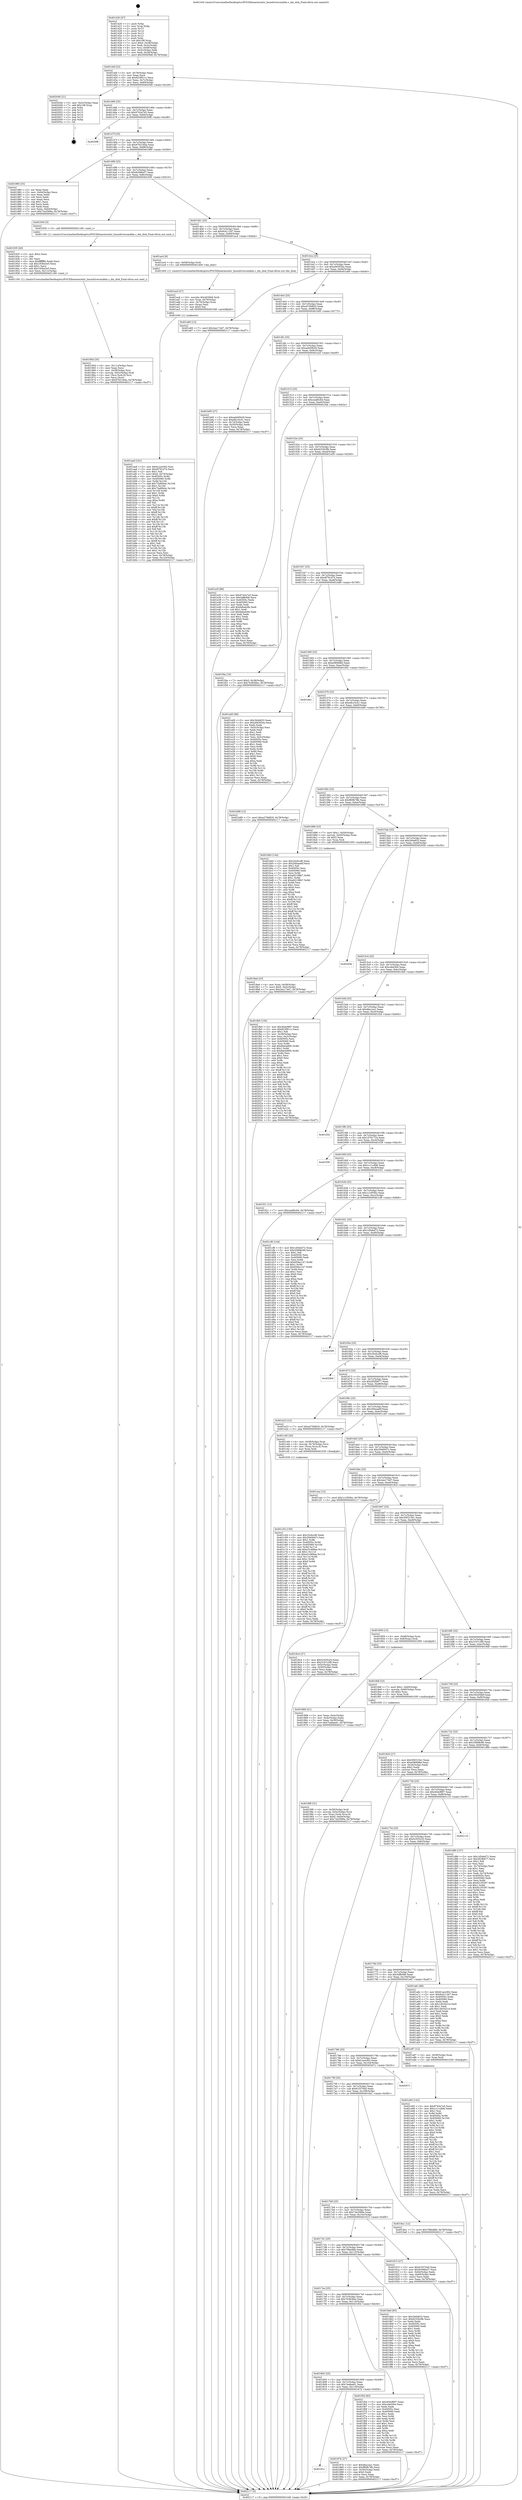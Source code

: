 digraph "0x401420" {
  label = "0x401420 (/mnt/c/Users/mathe/Desktop/tcc/POCII/binaries/extr_linuxdriversmddm.c_dm_disk_Final-ollvm.out::main(0))"
  labelloc = "t"
  node[shape=record]

  Entry [label="",width=0.3,height=0.3,shape=circle,fillcolor=black,style=filled]
  "0x40144f" [label="{
     0x40144f [23]\l
     | [instrs]\l
     &nbsp;&nbsp;0x40144f \<+3\>: mov -0x78(%rbp),%eax\l
     &nbsp;&nbsp;0x401452 \<+2\>: mov %eax,%ecx\l
     &nbsp;&nbsp;0x401454 \<+6\>: sub $0x823f911c,%ecx\l
     &nbsp;&nbsp;0x40145a \<+3\>: mov %eax,-0x7c(%rbp)\l
     &nbsp;&nbsp;0x40145d \<+3\>: mov %ecx,-0x80(%rbp)\l
     &nbsp;&nbsp;0x401460 \<+6\>: je 0000000000402046 \<main+0xc26\>\l
  }"]
  "0x402046" [label="{
     0x402046 [21]\l
     | [instrs]\l
     &nbsp;&nbsp;0x402046 \<+3\>: mov -0x2c(%rbp),%eax\l
     &nbsp;&nbsp;0x402049 \<+7\>: add $0x108,%rsp\l
     &nbsp;&nbsp;0x402050 \<+1\>: pop %rbx\l
     &nbsp;&nbsp;0x402051 \<+2\>: pop %r12\l
     &nbsp;&nbsp;0x402053 \<+2\>: pop %r13\l
     &nbsp;&nbsp;0x402055 \<+2\>: pop %r14\l
     &nbsp;&nbsp;0x402057 \<+2\>: pop %r15\l
     &nbsp;&nbsp;0x402059 \<+1\>: pop %rbp\l
     &nbsp;&nbsp;0x40205a \<+1\>: ret\l
  }"]
  "0x401466" [label="{
     0x401466 [25]\l
     | [instrs]\l
     &nbsp;&nbsp;0x401466 \<+5\>: jmp 000000000040146b \<main+0x4b\>\l
     &nbsp;&nbsp;0x40146b \<+3\>: mov -0x7c(%rbp),%eax\l
     &nbsp;&nbsp;0x40146e \<+5\>: sub $0x9743a7e5,%eax\l
     &nbsp;&nbsp;0x401473 \<+6\>: mov %eax,-0x84(%rbp)\l
     &nbsp;&nbsp;0x401479 \<+6\>: je 00000000004020f8 \<main+0xcd8\>\l
  }"]
  Exit [label="",width=0.3,height=0.3,shape=circle,fillcolor=black,style=filled,peripheries=2]
  "0x4020f8" [label="{
     0x4020f8\l
  }", style=dashed]
  "0x40147f" [label="{
     0x40147f [25]\l
     | [instrs]\l
     &nbsp;&nbsp;0x40147f \<+5\>: jmp 0000000000401484 \<main+0x64\>\l
     &nbsp;&nbsp;0x401484 \<+3\>: mov -0x7c(%rbp),%eax\l
     &nbsp;&nbsp;0x401487 \<+5\>: sub $0x976216da,%eax\l
     &nbsp;&nbsp;0x40148c \<+6\>: mov %eax,-0x88(%rbp)\l
     &nbsp;&nbsp;0x401492 \<+6\>: je 0000000000401980 \<main+0x560\>\l
  }"]
  "0x401e93" [label="{
     0x401e93 [142]\l
     | [instrs]\l
     &nbsp;&nbsp;0x401e93 \<+5\>: mov $0x9743a7e5,%ecx\l
     &nbsp;&nbsp;0x401e98 \<+5\>: mov $0x1c11c8d6,%edx\l
     &nbsp;&nbsp;0x401e9d \<+3\>: mov $0x1,%sil\l
     &nbsp;&nbsp;0x401ea0 \<+3\>: xor %r8d,%r8d\l
     &nbsp;&nbsp;0x401ea3 \<+8\>: mov 0x40505c,%r9d\l
     &nbsp;&nbsp;0x401eab \<+8\>: mov 0x405060,%r10d\l
     &nbsp;&nbsp;0x401eb3 \<+4\>: sub $0x1,%r8d\l
     &nbsp;&nbsp;0x401eb7 \<+3\>: mov %r9d,%r11d\l
     &nbsp;&nbsp;0x401eba \<+3\>: add %r8d,%r11d\l
     &nbsp;&nbsp;0x401ebd \<+4\>: imul %r11d,%r9d\l
     &nbsp;&nbsp;0x401ec1 \<+4\>: and $0x1,%r9d\l
     &nbsp;&nbsp;0x401ec5 \<+4\>: cmp $0x0,%r9d\l
     &nbsp;&nbsp;0x401ec9 \<+3\>: sete %bl\l
     &nbsp;&nbsp;0x401ecc \<+4\>: cmp $0xa,%r10d\l
     &nbsp;&nbsp;0x401ed0 \<+4\>: setl %r14b\l
     &nbsp;&nbsp;0x401ed4 \<+3\>: mov %bl,%r15b\l
     &nbsp;&nbsp;0x401ed7 \<+4\>: xor $0xff,%r15b\l
     &nbsp;&nbsp;0x401edb \<+3\>: mov %r14b,%r12b\l
     &nbsp;&nbsp;0x401ede \<+4\>: xor $0xff,%r12b\l
     &nbsp;&nbsp;0x401ee2 \<+4\>: xor $0x1,%sil\l
     &nbsp;&nbsp;0x401ee6 \<+3\>: mov %r15b,%r13b\l
     &nbsp;&nbsp;0x401ee9 \<+4\>: and $0xff,%r13b\l
     &nbsp;&nbsp;0x401eed \<+3\>: and %sil,%bl\l
     &nbsp;&nbsp;0x401ef0 \<+3\>: mov %r12b,%al\l
     &nbsp;&nbsp;0x401ef3 \<+2\>: and $0xff,%al\l
     &nbsp;&nbsp;0x401ef5 \<+3\>: and %sil,%r14b\l
     &nbsp;&nbsp;0x401ef8 \<+3\>: or %bl,%r13b\l
     &nbsp;&nbsp;0x401efb \<+3\>: or %r14b,%al\l
     &nbsp;&nbsp;0x401efe \<+3\>: xor %al,%r13b\l
     &nbsp;&nbsp;0x401f01 \<+3\>: or %r12b,%r15b\l
     &nbsp;&nbsp;0x401f04 \<+4\>: xor $0xff,%r15b\l
     &nbsp;&nbsp;0x401f08 \<+4\>: or $0x1,%sil\l
     &nbsp;&nbsp;0x401f0c \<+3\>: and %sil,%r15b\l
     &nbsp;&nbsp;0x401f0f \<+3\>: or %r15b,%r13b\l
     &nbsp;&nbsp;0x401f12 \<+4\>: test $0x1,%r13b\l
     &nbsp;&nbsp;0x401f16 \<+3\>: cmovne %edx,%ecx\l
     &nbsp;&nbsp;0x401f19 \<+3\>: mov %ecx,-0x78(%rbp)\l
     &nbsp;&nbsp;0x401f1c \<+5\>: jmp 0000000000402117 \<main+0xcf7\>\l
  }"]
  "0x401980" [label="{
     0x401980 [33]\l
     | [instrs]\l
     &nbsp;&nbsp;0x401980 \<+2\>: xor %eax,%eax\l
     &nbsp;&nbsp;0x401982 \<+3\>: mov -0x64(%rbp),%ecx\l
     &nbsp;&nbsp;0x401985 \<+2\>: mov %eax,%edx\l
     &nbsp;&nbsp;0x401987 \<+2\>: sub %ecx,%edx\l
     &nbsp;&nbsp;0x401989 \<+2\>: mov %eax,%ecx\l
     &nbsp;&nbsp;0x40198b \<+3\>: sub $0x1,%ecx\l
     &nbsp;&nbsp;0x40198e \<+2\>: add %ecx,%edx\l
     &nbsp;&nbsp;0x401990 \<+2\>: sub %edx,%eax\l
     &nbsp;&nbsp;0x401992 \<+3\>: mov %eax,-0x64(%rbp)\l
     &nbsp;&nbsp;0x401995 \<+7\>: movl $0x73a3589a,-0x78(%rbp)\l
     &nbsp;&nbsp;0x40199c \<+5\>: jmp 0000000000402117 \<main+0xcf7\>\l
  }"]
  "0x401498" [label="{
     0x401498 [25]\l
     | [instrs]\l
     &nbsp;&nbsp;0x401498 \<+5\>: jmp 000000000040149d \<main+0x7d\>\l
     &nbsp;&nbsp;0x40149d \<+3\>: mov -0x7c(%rbp),%eax\l
     &nbsp;&nbsp;0x4014a0 \<+5\>: sub $0x9c098a37,%eax\l
     &nbsp;&nbsp;0x4014a5 \<+6\>: mov %eax,-0x8c(%rbp)\l
     &nbsp;&nbsp;0x4014ab \<+6\>: je 0000000000401930 \<main+0x510\>\l
  }"]
  "0x401c54" [label="{
     0x401c54 [150]\l
     | [instrs]\l
     &nbsp;&nbsp;0x401c54 \<+5\>: mov $0x25c6ccf6,%edx\l
     &nbsp;&nbsp;0x401c59 \<+5\>: mov $0x2940647c,%esi\l
     &nbsp;&nbsp;0x401c5e \<+3\>: mov $0x1,%r8b\l
     &nbsp;&nbsp;0x401c61 \<+8\>: mov 0x40505c,%r9d\l
     &nbsp;&nbsp;0x401c69 \<+8\>: mov 0x405060,%r10d\l
     &nbsp;&nbsp;0x401c71 \<+3\>: mov %r9d,%r11d\l
     &nbsp;&nbsp;0x401c74 \<+7\>: add $0xe31d68ae,%r11d\l
     &nbsp;&nbsp;0x401c7b \<+4\>: sub $0x1,%r11d\l
     &nbsp;&nbsp;0x401c7f \<+7\>: sub $0xe31d68ae,%r11d\l
     &nbsp;&nbsp;0x401c86 \<+4\>: imul %r11d,%r9d\l
     &nbsp;&nbsp;0x401c8a \<+4\>: and $0x1,%r9d\l
     &nbsp;&nbsp;0x401c8e \<+4\>: cmp $0x0,%r9d\l
     &nbsp;&nbsp;0x401c92 \<+3\>: sete %bl\l
     &nbsp;&nbsp;0x401c95 \<+4\>: cmp $0xa,%r10d\l
     &nbsp;&nbsp;0x401c99 \<+4\>: setl %r14b\l
     &nbsp;&nbsp;0x401c9d \<+3\>: mov %bl,%r15b\l
     &nbsp;&nbsp;0x401ca0 \<+4\>: xor $0xff,%r15b\l
     &nbsp;&nbsp;0x401ca4 \<+3\>: mov %r14b,%r12b\l
     &nbsp;&nbsp;0x401ca7 \<+4\>: xor $0xff,%r12b\l
     &nbsp;&nbsp;0x401cab \<+4\>: xor $0x0,%r8b\l
     &nbsp;&nbsp;0x401caf \<+3\>: mov %r15b,%r13b\l
     &nbsp;&nbsp;0x401cb2 \<+4\>: and $0x0,%r13b\l
     &nbsp;&nbsp;0x401cb6 \<+3\>: and %r8b,%bl\l
     &nbsp;&nbsp;0x401cb9 \<+3\>: mov %r12b,%al\l
     &nbsp;&nbsp;0x401cbc \<+2\>: and $0x0,%al\l
     &nbsp;&nbsp;0x401cbe \<+3\>: and %r8b,%r14b\l
     &nbsp;&nbsp;0x401cc1 \<+3\>: or %bl,%r13b\l
     &nbsp;&nbsp;0x401cc4 \<+3\>: or %r14b,%al\l
     &nbsp;&nbsp;0x401cc7 \<+3\>: xor %al,%r13b\l
     &nbsp;&nbsp;0x401cca \<+3\>: or %r12b,%r15b\l
     &nbsp;&nbsp;0x401ccd \<+4\>: xor $0xff,%r15b\l
     &nbsp;&nbsp;0x401cd1 \<+4\>: or $0x0,%r8b\l
     &nbsp;&nbsp;0x401cd5 \<+3\>: and %r8b,%r15b\l
     &nbsp;&nbsp;0x401cd8 \<+3\>: or %r15b,%r13b\l
     &nbsp;&nbsp;0x401cdb \<+4\>: test $0x1,%r13b\l
     &nbsp;&nbsp;0x401cdf \<+3\>: cmovne %esi,%edx\l
     &nbsp;&nbsp;0x401ce2 \<+3\>: mov %edx,-0x78(%rbp)\l
     &nbsp;&nbsp;0x401ce5 \<+5\>: jmp 0000000000402117 \<main+0xcf7\>\l
  }"]
  "0x401930" [label="{
     0x401930 [5]\l
     | [instrs]\l
     &nbsp;&nbsp;0x401930 \<+5\>: call 0000000000401160 \<next_i\>\l
     | [calls]\l
     &nbsp;&nbsp;0x401160 \{1\} (/mnt/c/Users/mathe/Desktop/tcc/POCII/binaries/extr_linuxdriversmddm.c_dm_disk_Final-ollvm.out::next_i)\l
  }"]
  "0x4014b1" [label="{
     0x4014b1 [25]\l
     | [instrs]\l
     &nbsp;&nbsp;0x4014b1 \<+5\>: jmp 00000000004014b6 \<main+0x96\>\l
     &nbsp;&nbsp;0x4014b6 \<+3\>: mov -0x7c(%rbp),%eax\l
     &nbsp;&nbsp;0x4014b9 \<+5\>: sub $0x9cd11347,%eax\l
     &nbsp;&nbsp;0x4014be \<+6\>: mov %eax,-0x90(%rbp)\l
     &nbsp;&nbsp;0x4014c4 \<+6\>: je 0000000000401ac4 \<main+0x6a4\>\l
  }"]
  "0x401ae8" [label="{
     0x401ae8 [161]\l
     | [instrs]\l
     &nbsp;&nbsp;0x401ae8 \<+5\>: mov $0x61ace362,%esi\l
     &nbsp;&nbsp;0x401aed \<+5\>: mov $0xdf791d74,%ecx\l
     &nbsp;&nbsp;0x401af2 \<+2\>: mov $0x1,%dl\l
     &nbsp;&nbsp;0x401af4 \<+7\>: movl $0x0,-0x74(%rbp)\l
     &nbsp;&nbsp;0x401afb \<+8\>: mov 0x40505c,%r8d\l
     &nbsp;&nbsp;0x401b03 \<+8\>: mov 0x405060,%r9d\l
     &nbsp;&nbsp;0x401b0b \<+3\>: mov %r8d,%r10d\l
     &nbsp;&nbsp;0x401b0e \<+7\>: add $0x73a80b4c,%r10d\l
     &nbsp;&nbsp;0x401b15 \<+4\>: sub $0x1,%r10d\l
     &nbsp;&nbsp;0x401b19 \<+7\>: sub $0x73a80b4c,%r10d\l
     &nbsp;&nbsp;0x401b20 \<+4\>: imul %r10d,%r8d\l
     &nbsp;&nbsp;0x401b24 \<+4\>: and $0x1,%r8d\l
     &nbsp;&nbsp;0x401b28 \<+4\>: cmp $0x0,%r8d\l
     &nbsp;&nbsp;0x401b2c \<+4\>: sete %r11b\l
     &nbsp;&nbsp;0x401b30 \<+4\>: cmp $0xa,%r9d\l
     &nbsp;&nbsp;0x401b34 \<+3\>: setl %bl\l
     &nbsp;&nbsp;0x401b37 \<+3\>: mov %r11b,%r14b\l
     &nbsp;&nbsp;0x401b3a \<+4\>: xor $0xff,%r14b\l
     &nbsp;&nbsp;0x401b3e \<+3\>: mov %bl,%r15b\l
     &nbsp;&nbsp;0x401b41 \<+4\>: xor $0xff,%r15b\l
     &nbsp;&nbsp;0x401b45 \<+3\>: xor $0x1,%dl\l
     &nbsp;&nbsp;0x401b48 \<+3\>: mov %r14b,%r12b\l
     &nbsp;&nbsp;0x401b4b \<+4\>: and $0xff,%r12b\l
     &nbsp;&nbsp;0x401b4f \<+3\>: and %dl,%r11b\l
     &nbsp;&nbsp;0x401b52 \<+3\>: mov %r15b,%r13b\l
     &nbsp;&nbsp;0x401b55 \<+4\>: and $0xff,%r13b\l
     &nbsp;&nbsp;0x401b59 \<+2\>: and %dl,%bl\l
     &nbsp;&nbsp;0x401b5b \<+3\>: or %r11b,%r12b\l
     &nbsp;&nbsp;0x401b5e \<+3\>: or %bl,%r13b\l
     &nbsp;&nbsp;0x401b61 \<+3\>: xor %r13b,%r12b\l
     &nbsp;&nbsp;0x401b64 \<+3\>: or %r15b,%r14b\l
     &nbsp;&nbsp;0x401b67 \<+4\>: xor $0xff,%r14b\l
     &nbsp;&nbsp;0x401b6b \<+3\>: or $0x1,%dl\l
     &nbsp;&nbsp;0x401b6e \<+3\>: and %dl,%r14b\l
     &nbsp;&nbsp;0x401b71 \<+3\>: or %r14b,%r12b\l
     &nbsp;&nbsp;0x401b74 \<+4\>: test $0x1,%r12b\l
     &nbsp;&nbsp;0x401b78 \<+3\>: cmovne %ecx,%esi\l
     &nbsp;&nbsp;0x401b7b \<+3\>: mov %esi,-0x78(%rbp)\l
     &nbsp;&nbsp;0x401b7e \<+6\>: mov %eax,-0x120(%rbp)\l
     &nbsp;&nbsp;0x401b84 \<+5\>: jmp 0000000000402117 \<main+0xcf7\>\l
  }"]
  "0x401ac4" [label="{
     0x401ac4 [9]\l
     | [instrs]\l
     &nbsp;&nbsp;0x401ac4 \<+4\>: mov -0x58(%rbp),%rdi\l
     &nbsp;&nbsp;0x401ac8 \<+5\>: call 0000000000401400 \<dm_disk\>\l
     | [calls]\l
     &nbsp;&nbsp;0x401400 \{1\} (/mnt/c/Users/mathe/Desktop/tcc/POCII/binaries/extr_linuxdriversmddm.c_dm_disk_Final-ollvm.out::dm_disk)\l
  }"]
  "0x4014ca" [label="{
     0x4014ca [25]\l
     | [instrs]\l
     &nbsp;&nbsp;0x4014ca \<+5\>: jmp 00000000004014cf \<main+0xaf\>\l
     &nbsp;&nbsp;0x4014cf \<+3\>: mov -0x7c(%rbp),%eax\l
     &nbsp;&nbsp;0x4014d2 \<+5\>: sub $0xa063f34a,%eax\l
     &nbsp;&nbsp;0x4014d7 \<+6\>: mov %eax,-0x94(%rbp)\l
     &nbsp;&nbsp;0x4014dd \<+6\>: je 0000000000401a60 \<main+0x640\>\l
  }"]
  "0x401acd" [label="{
     0x401acd [27]\l
     | [instrs]\l
     &nbsp;&nbsp;0x401acd \<+10\>: movabs $0x4030b6,%rdi\l
     &nbsp;&nbsp;0x401ad7 \<+4\>: mov %rax,-0x70(%rbp)\l
     &nbsp;&nbsp;0x401adb \<+4\>: mov -0x70(%rbp),%rax\l
     &nbsp;&nbsp;0x401adf \<+2\>: mov (%rax),%esi\l
     &nbsp;&nbsp;0x401ae1 \<+2\>: mov $0x0,%al\l
     &nbsp;&nbsp;0x401ae3 \<+5\>: call 0000000000401040 \<printf@plt\>\l
     | [calls]\l
     &nbsp;&nbsp;0x401040 \{1\} (unknown)\l
  }"]
  "0x401a60" [label="{
     0x401a60 [12]\l
     | [instrs]\l
     &nbsp;&nbsp;0x401a60 \<+7\>: movl $0x2ee174d7,-0x78(%rbp)\l
     &nbsp;&nbsp;0x401a67 \<+5\>: jmp 0000000000402117 \<main+0xcf7\>\l
  }"]
  "0x4014e3" [label="{
     0x4014e3 [25]\l
     | [instrs]\l
     &nbsp;&nbsp;0x4014e3 \<+5\>: jmp 00000000004014e8 \<main+0xc8\>\l
     &nbsp;&nbsp;0x4014e8 \<+3\>: mov -0x7c(%rbp),%eax\l
     &nbsp;&nbsp;0x4014eb \<+5\>: sub $0xa578d820,%eax\l
     &nbsp;&nbsp;0x4014f0 \<+6\>: mov %eax,-0x98(%rbp)\l
     &nbsp;&nbsp;0x4014f6 \<+6\>: je 0000000000401b95 \<main+0x775\>\l
  }"]
  "0x40195d" [label="{
     0x40195d [35]\l
     | [instrs]\l
     &nbsp;&nbsp;0x40195d \<+6\>: mov -0x11c(%rbp),%ecx\l
     &nbsp;&nbsp;0x401963 \<+3\>: imul %eax,%ecx\l
     &nbsp;&nbsp;0x401966 \<+4\>: mov -0x58(%rbp),%rsi\l
     &nbsp;&nbsp;0x40196a \<+4\>: movslq -0x5c(%rbp),%rdi\l
     &nbsp;&nbsp;0x40196e \<+4\>: mov (%rsi,%rdi,8),%rsi\l
     &nbsp;&nbsp;0x401972 \<+2\>: mov %ecx,(%rsi)\l
     &nbsp;&nbsp;0x401974 \<+7\>: movl $0x976216da,-0x78(%rbp)\l
     &nbsp;&nbsp;0x40197b \<+5\>: jmp 0000000000402117 \<main+0xcf7\>\l
  }"]
  "0x401b95" [label="{
     0x401b95 [27]\l
     | [instrs]\l
     &nbsp;&nbsp;0x401b95 \<+5\>: mov $0xaeb00b29,%eax\l
     &nbsp;&nbsp;0x401b9a \<+5\>: mov $0xe8cc5c41,%ecx\l
     &nbsp;&nbsp;0x401b9f \<+3\>: mov -0x74(%rbp),%edx\l
     &nbsp;&nbsp;0x401ba2 \<+3\>: cmp -0x50(%rbp),%edx\l
     &nbsp;&nbsp;0x401ba5 \<+3\>: cmovl %ecx,%eax\l
     &nbsp;&nbsp;0x401ba8 \<+3\>: mov %eax,-0x78(%rbp)\l
     &nbsp;&nbsp;0x401bab \<+5\>: jmp 0000000000402117 \<main+0xcf7\>\l
  }"]
  "0x4014fc" [label="{
     0x4014fc [25]\l
     | [instrs]\l
     &nbsp;&nbsp;0x4014fc \<+5\>: jmp 0000000000401501 \<main+0xe1\>\l
     &nbsp;&nbsp;0x401501 \<+3\>: mov -0x7c(%rbp),%eax\l
     &nbsp;&nbsp;0x401504 \<+5\>: sub $0xaeb00b29,%eax\l
     &nbsp;&nbsp;0x401509 \<+6\>: mov %eax,-0x9c(%rbp)\l
     &nbsp;&nbsp;0x40150f \<+6\>: je 0000000000401e2f \<main+0xa0f\>\l
  }"]
  "0x401935" [label="{
     0x401935 [40]\l
     | [instrs]\l
     &nbsp;&nbsp;0x401935 \<+5\>: mov $0x2,%ecx\l
     &nbsp;&nbsp;0x40193a \<+1\>: cltd\l
     &nbsp;&nbsp;0x40193b \<+2\>: idiv %ecx\l
     &nbsp;&nbsp;0x40193d \<+6\>: imul $0xfffffffe,%edx,%ecx\l
     &nbsp;&nbsp;0x401943 \<+6\>: sub $0x193be2e5,%ecx\l
     &nbsp;&nbsp;0x401949 \<+3\>: add $0x1,%ecx\l
     &nbsp;&nbsp;0x40194c \<+6\>: add $0x193be2e5,%ecx\l
     &nbsp;&nbsp;0x401952 \<+6\>: mov %ecx,-0x11c(%rbp)\l
     &nbsp;&nbsp;0x401958 \<+5\>: call 0000000000401160 \<next_i\>\l
     | [calls]\l
     &nbsp;&nbsp;0x401160 \{1\} (/mnt/c/Users/mathe/Desktop/tcc/POCII/binaries/extr_linuxdriversmddm.c_dm_disk_Final-ollvm.out::next_i)\l
  }"]
  "0x401e2f" [label="{
     0x401e2f [88]\l
     | [instrs]\l
     &nbsp;&nbsp;0x401e2f \<+5\>: mov $0x9743a7e5,%eax\l
     &nbsp;&nbsp;0x401e34 \<+5\>: mov $0x5dffcfd6,%ecx\l
     &nbsp;&nbsp;0x401e39 \<+7\>: mov 0x40505c,%edx\l
     &nbsp;&nbsp;0x401e40 \<+7\>: mov 0x405060,%esi\l
     &nbsp;&nbsp;0x401e47 \<+2\>: mov %edx,%edi\l
     &nbsp;&nbsp;0x401e49 \<+6\>: add $0xfa6adc8e,%edi\l
     &nbsp;&nbsp;0x401e4f \<+3\>: sub $0x1,%edi\l
     &nbsp;&nbsp;0x401e52 \<+6\>: sub $0xfa6adc8e,%edi\l
     &nbsp;&nbsp;0x401e58 \<+3\>: imul %edi,%edx\l
     &nbsp;&nbsp;0x401e5b \<+3\>: and $0x1,%edx\l
     &nbsp;&nbsp;0x401e5e \<+3\>: cmp $0x0,%edx\l
     &nbsp;&nbsp;0x401e61 \<+4\>: sete %r8b\l
     &nbsp;&nbsp;0x401e65 \<+3\>: cmp $0xa,%esi\l
     &nbsp;&nbsp;0x401e68 \<+4\>: setl %r9b\l
     &nbsp;&nbsp;0x401e6c \<+3\>: mov %r8b,%r10b\l
     &nbsp;&nbsp;0x401e6f \<+3\>: and %r9b,%r10b\l
     &nbsp;&nbsp;0x401e72 \<+3\>: xor %r9b,%r8b\l
     &nbsp;&nbsp;0x401e75 \<+3\>: or %r8b,%r10b\l
     &nbsp;&nbsp;0x401e78 \<+4\>: test $0x1,%r10b\l
     &nbsp;&nbsp;0x401e7c \<+3\>: cmovne %ecx,%eax\l
     &nbsp;&nbsp;0x401e7f \<+3\>: mov %eax,-0x78(%rbp)\l
     &nbsp;&nbsp;0x401e82 \<+5\>: jmp 0000000000402117 \<main+0xcf7\>\l
  }"]
  "0x401515" [label="{
     0x401515 [25]\l
     | [instrs]\l
     &nbsp;&nbsp;0x401515 \<+5\>: jmp 000000000040151a \<main+0xfa\>\l
     &nbsp;&nbsp;0x40151a \<+3\>: mov -0x7c(%rbp),%eax\l
     &nbsp;&nbsp;0x40151d \<+5\>: sub $0xcea80c64,%eax\l
     &nbsp;&nbsp;0x401522 \<+6\>: mov %eax,-0xa0(%rbp)\l
     &nbsp;&nbsp;0x401528 \<+6\>: je 0000000000401f4a \<main+0xb2a\>\l
  }"]
  "0x4018f6" [label="{
     0x4018f6 [31]\l
     | [instrs]\l
     &nbsp;&nbsp;0x4018f6 \<+4\>: mov -0x58(%rbp),%rdi\l
     &nbsp;&nbsp;0x4018fa \<+4\>: movslq -0x5c(%rbp),%rcx\l
     &nbsp;&nbsp;0x4018fe \<+4\>: mov %rax,(%rdi,%rcx,8)\l
     &nbsp;&nbsp;0x401902 \<+7\>: movl $0x0,-0x64(%rbp)\l
     &nbsp;&nbsp;0x401909 \<+7\>: movl $0x73a3589a,-0x78(%rbp)\l
     &nbsp;&nbsp;0x401910 \<+5\>: jmp 0000000000402117 \<main+0xcf7\>\l
  }"]
  "0x401f4a" [label="{
     0x401f4a [19]\l
     | [instrs]\l
     &nbsp;&nbsp;0x401f4a \<+7\>: movl $0x0,-0x38(%rbp)\l
     &nbsp;&nbsp;0x401f51 \<+7\>: movl $0x7b363bbc,-0x78(%rbp)\l
     &nbsp;&nbsp;0x401f58 \<+5\>: jmp 0000000000402117 \<main+0xcf7\>\l
  }"]
  "0x40152e" [label="{
     0x40152e [25]\l
     | [instrs]\l
     &nbsp;&nbsp;0x40152e \<+5\>: jmp 0000000000401533 \<main+0x113\>\l
     &nbsp;&nbsp;0x401533 \<+3\>: mov -0x7c(%rbp),%eax\l
     &nbsp;&nbsp;0x401536 \<+5\>: sub $0xd233b3fb,%eax\l
     &nbsp;&nbsp;0x40153b \<+6\>: mov %eax,-0xa4(%rbp)\l
     &nbsp;&nbsp;0x401541 \<+6\>: je 0000000000401a00 \<main+0x5e0\>\l
  }"]
  "0x4018ad" [label="{
     0x4018ad [23]\l
     | [instrs]\l
     &nbsp;&nbsp;0x4018ad \<+4\>: mov %rax,-0x58(%rbp)\l
     &nbsp;&nbsp;0x4018b1 \<+7\>: movl $0x0,-0x5c(%rbp)\l
     &nbsp;&nbsp;0x4018b8 \<+7\>: movl $0x2ee174d7,-0x78(%rbp)\l
     &nbsp;&nbsp;0x4018bf \<+5\>: jmp 0000000000402117 \<main+0xcf7\>\l
  }"]
  "0x401a00" [label="{
     0x401a00 [96]\l
     | [instrs]\l
     &nbsp;&nbsp;0x401a00 \<+5\>: mov $0x2b0e833,%eax\l
     &nbsp;&nbsp;0x401a05 \<+5\>: mov $0xa063f34a,%ecx\l
     &nbsp;&nbsp;0x401a0a \<+2\>: xor %edx,%edx\l
     &nbsp;&nbsp;0x401a0c \<+3\>: mov -0x5c(%rbp),%esi\l
     &nbsp;&nbsp;0x401a0f \<+2\>: mov %edx,%edi\l
     &nbsp;&nbsp;0x401a11 \<+3\>: sub $0x1,%edi\l
     &nbsp;&nbsp;0x401a14 \<+2\>: sub %edi,%esi\l
     &nbsp;&nbsp;0x401a16 \<+3\>: mov %esi,-0x5c(%rbp)\l
     &nbsp;&nbsp;0x401a19 \<+7\>: mov 0x40505c,%esi\l
     &nbsp;&nbsp;0x401a20 \<+7\>: mov 0x405060,%edi\l
     &nbsp;&nbsp;0x401a27 \<+3\>: sub $0x1,%edx\l
     &nbsp;&nbsp;0x401a2a \<+3\>: mov %esi,%r8d\l
     &nbsp;&nbsp;0x401a2d \<+3\>: add %edx,%r8d\l
     &nbsp;&nbsp;0x401a30 \<+4\>: imul %r8d,%esi\l
     &nbsp;&nbsp;0x401a34 \<+3\>: and $0x1,%esi\l
     &nbsp;&nbsp;0x401a37 \<+3\>: cmp $0x0,%esi\l
     &nbsp;&nbsp;0x401a3a \<+4\>: sete %r9b\l
     &nbsp;&nbsp;0x401a3e \<+3\>: cmp $0xa,%edi\l
     &nbsp;&nbsp;0x401a41 \<+4\>: setl %r10b\l
     &nbsp;&nbsp;0x401a45 \<+3\>: mov %r9b,%r11b\l
     &nbsp;&nbsp;0x401a48 \<+3\>: and %r10b,%r11b\l
     &nbsp;&nbsp;0x401a4b \<+3\>: xor %r10b,%r9b\l
     &nbsp;&nbsp;0x401a4e \<+3\>: or %r9b,%r11b\l
     &nbsp;&nbsp;0x401a51 \<+4\>: test $0x1,%r11b\l
     &nbsp;&nbsp;0x401a55 \<+3\>: cmovne %ecx,%eax\l
     &nbsp;&nbsp;0x401a58 \<+3\>: mov %eax,-0x78(%rbp)\l
     &nbsp;&nbsp;0x401a5b \<+5\>: jmp 0000000000402117 \<main+0xcf7\>\l
  }"]
  "0x401547" [label="{
     0x401547 [25]\l
     | [instrs]\l
     &nbsp;&nbsp;0x401547 \<+5\>: jmp 000000000040154c \<main+0x12c\>\l
     &nbsp;&nbsp;0x40154c \<+3\>: mov -0x7c(%rbp),%eax\l
     &nbsp;&nbsp;0x40154f \<+5\>: sub $0xdf791d74,%eax\l
     &nbsp;&nbsp;0x401554 \<+6\>: mov %eax,-0xa8(%rbp)\l
     &nbsp;&nbsp;0x40155a \<+6\>: je 0000000000401b89 \<main+0x769\>\l
  }"]
  "0x40181c" [label="{
     0x40181c\l
  }", style=dashed]
  "0x401b89" [label="{
     0x401b89 [12]\l
     | [instrs]\l
     &nbsp;&nbsp;0x401b89 \<+7\>: movl $0xa578d820,-0x78(%rbp)\l
     &nbsp;&nbsp;0x401b90 \<+5\>: jmp 0000000000402117 \<main+0xcf7\>\l
  }"]
  "0x401560" [label="{
     0x401560 [25]\l
     | [instrs]\l
     &nbsp;&nbsp;0x401560 \<+5\>: jmp 0000000000401565 \<main+0x145\>\l
     &nbsp;&nbsp;0x401565 \<+3\>: mov -0x7c(%rbp),%eax\l
     &nbsp;&nbsp;0x401568 \<+5\>: sub $0xe080fd8d,%eax\l
     &nbsp;&nbsp;0x40156d \<+6\>: mov %eax,-0xac(%rbp)\l
     &nbsp;&nbsp;0x401573 \<+6\>: je 0000000000401841 \<main+0x421\>\l
  }"]
  "0x40187b" [label="{
     0x40187b [27]\l
     | [instrs]\l
     &nbsp;&nbsp;0x40187b \<+5\>: mov $0xdba1ea1,%eax\l
     &nbsp;&nbsp;0x401880 \<+5\>: mov $0xf80fb78b,%ecx\l
     &nbsp;&nbsp;0x401885 \<+3\>: mov -0x30(%rbp),%edx\l
     &nbsp;&nbsp;0x401888 \<+3\>: cmp $0x0,%edx\l
     &nbsp;&nbsp;0x40188b \<+3\>: cmove %ecx,%eax\l
     &nbsp;&nbsp;0x40188e \<+3\>: mov %eax,-0x78(%rbp)\l
     &nbsp;&nbsp;0x401891 \<+5\>: jmp 0000000000402117 \<main+0xcf7\>\l
  }"]
  "0x401841" [label="{
     0x401841\l
  }", style=dashed]
  "0x401579" [label="{
     0x401579 [25]\l
     | [instrs]\l
     &nbsp;&nbsp;0x401579 \<+5\>: jmp 000000000040157e \<main+0x15e\>\l
     &nbsp;&nbsp;0x40157e \<+3\>: mov -0x7c(%rbp),%eax\l
     &nbsp;&nbsp;0x401581 \<+5\>: sub $0xe8cc5c41,%eax\l
     &nbsp;&nbsp;0x401586 \<+6\>: mov %eax,-0xb0(%rbp)\l
     &nbsp;&nbsp;0x40158c \<+6\>: je 0000000000401bb0 \<main+0x790\>\l
  }"]
  "0x401803" [label="{
     0x401803 [25]\l
     | [instrs]\l
     &nbsp;&nbsp;0x401803 \<+5\>: jmp 0000000000401808 \<main+0x3e8\>\l
     &nbsp;&nbsp;0x401808 \<+3\>: mov -0x7c(%rbp),%eax\l
     &nbsp;&nbsp;0x40180b \<+5\>: sub $0x7ea8aed1,%eax\l
     &nbsp;&nbsp;0x401810 \<+6\>: mov %eax,-0x118(%rbp)\l
     &nbsp;&nbsp;0x401816 \<+6\>: je 000000000040187b \<main+0x45b\>\l
  }"]
  "0x401bb0" [label="{
     0x401bb0 [144]\l
     | [instrs]\l
     &nbsp;&nbsp;0x401bb0 \<+5\>: mov $0x25c6ccf6,%eax\l
     &nbsp;&nbsp;0x401bb5 \<+5\>: mov $0x285eae6f,%ecx\l
     &nbsp;&nbsp;0x401bba \<+2\>: mov $0x1,%dl\l
     &nbsp;&nbsp;0x401bbc \<+7\>: mov 0x40505c,%esi\l
     &nbsp;&nbsp;0x401bc3 \<+7\>: mov 0x405060,%edi\l
     &nbsp;&nbsp;0x401bca \<+3\>: mov %esi,%r8d\l
     &nbsp;&nbsp;0x401bcd \<+7\>: add $0xa92198b7,%r8d\l
     &nbsp;&nbsp;0x401bd4 \<+4\>: sub $0x1,%r8d\l
     &nbsp;&nbsp;0x401bd8 \<+7\>: sub $0xa92198b7,%r8d\l
     &nbsp;&nbsp;0x401bdf \<+4\>: imul %r8d,%esi\l
     &nbsp;&nbsp;0x401be3 \<+3\>: and $0x1,%esi\l
     &nbsp;&nbsp;0x401be6 \<+3\>: cmp $0x0,%esi\l
     &nbsp;&nbsp;0x401be9 \<+4\>: sete %r9b\l
     &nbsp;&nbsp;0x401bed \<+3\>: cmp $0xa,%edi\l
     &nbsp;&nbsp;0x401bf0 \<+4\>: setl %r10b\l
     &nbsp;&nbsp;0x401bf4 \<+3\>: mov %r9b,%r11b\l
     &nbsp;&nbsp;0x401bf7 \<+4\>: xor $0xff,%r11b\l
     &nbsp;&nbsp;0x401bfb \<+3\>: mov %r10b,%bl\l
     &nbsp;&nbsp;0x401bfe \<+3\>: xor $0xff,%bl\l
     &nbsp;&nbsp;0x401c01 \<+3\>: xor $0x1,%dl\l
     &nbsp;&nbsp;0x401c04 \<+3\>: mov %r11b,%r14b\l
     &nbsp;&nbsp;0x401c07 \<+4\>: and $0xff,%r14b\l
     &nbsp;&nbsp;0x401c0b \<+3\>: and %dl,%r9b\l
     &nbsp;&nbsp;0x401c0e \<+3\>: mov %bl,%r15b\l
     &nbsp;&nbsp;0x401c11 \<+4\>: and $0xff,%r15b\l
     &nbsp;&nbsp;0x401c15 \<+3\>: and %dl,%r10b\l
     &nbsp;&nbsp;0x401c18 \<+3\>: or %r9b,%r14b\l
     &nbsp;&nbsp;0x401c1b \<+3\>: or %r10b,%r15b\l
     &nbsp;&nbsp;0x401c1e \<+3\>: xor %r15b,%r14b\l
     &nbsp;&nbsp;0x401c21 \<+3\>: or %bl,%r11b\l
     &nbsp;&nbsp;0x401c24 \<+4\>: xor $0xff,%r11b\l
     &nbsp;&nbsp;0x401c28 \<+3\>: or $0x1,%dl\l
     &nbsp;&nbsp;0x401c2b \<+3\>: and %dl,%r11b\l
     &nbsp;&nbsp;0x401c2e \<+3\>: or %r11b,%r14b\l
     &nbsp;&nbsp;0x401c31 \<+4\>: test $0x1,%r14b\l
     &nbsp;&nbsp;0x401c35 \<+3\>: cmovne %ecx,%eax\l
     &nbsp;&nbsp;0x401c38 \<+3\>: mov %eax,-0x78(%rbp)\l
     &nbsp;&nbsp;0x401c3b \<+5\>: jmp 0000000000402117 \<main+0xcf7\>\l
  }"]
  "0x401592" [label="{
     0x401592 [25]\l
     | [instrs]\l
     &nbsp;&nbsp;0x401592 \<+5\>: jmp 0000000000401597 \<main+0x177\>\l
     &nbsp;&nbsp;0x401597 \<+3\>: mov -0x7c(%rbp),%eax\l
     &nbsp;&nbsp;0x40159a \<+5\>: sub $0xf80fb78b,%eax\l
     &nbsp;&nbsp;0x40159f \<+6\>: mov %eax,-0xb4(%rbp)\l
     &nbsp;&nbsp;0x4015a5 \<+6\>: je 0000000000401896 \<main+0x476\>\l
  }"]
  "0x401f5d" [label="{
     0x401f5d [83]\l
     | [instrs]\l
     &nbsp;&nbsp;0x401f5d \<+5\>: mov $0x40dcf897,%eax\l
     &nbsp;&nbsp;0x401f62 \<+5\>: mov $0xcebd364,%ecx\l
     &nbsp;&nbsp;0x401f67 \<+2\>: xor %edx,%edx\l
     &nbsp;&nbsp;0x401f69 \<+7\>: mov 0x40505c,%esi\l
     &nbsp;&nbsp;0x401f70 \<+7\>: mov 0x405060,%edi\l
     &nbsp;&nbsp;0x401f77 \<+3\>: sub $0x1,%edx\l
     &nbsp;&nbsp;0x401f7a \<+3\>: mov %esi,%r8d\l
     &nbsp;&nbsp;0x401f7d \<+3\>: add %edx,%r8d\l
     &nbsp;&nbsp;0x401f80 \<+4\>: imul %r8d,%esi\l
     &nbsp;&nbsp;0x401f84 \<+3\>: and $0x1,%esi\l
     &nbsp;&nbsp;0x401f87 \<+3\>: cmp $0x0,%esi\l
     &nbsp;&nbsp;0x401f8a \<+4\>: sete %r9b\l
     &nbsp;&nbsp;0x401f8e \<+3\>: cmp $0xa,%edi\l
     &nbsp;&nbsp;0x401f91 \<+4\>: setl %r10b\l
     &nbsp;&nbsp;0x401f95 \<+3\>: mov %r9b,%r11b\l
     &nbsp;&nbsp;0x401f98 \<+3\>: and %r10b,%r11b\l
     &nbsp;&nbsp;0x401f9b \<+3\>: xor %r10b,%r9b\l
     &nbsp;&nbsp;0x401f9e \<+3\>: or %r9b,%r11b\l
     &nbsp;&nbsp;0x401fa1 \<+4\>: test $0x1,%r11b\l
     &nbsp;&nbsp;0x401fa5 \<+3\>: cmovne %ecx,%eax\l
     &nbsp;&nbsp;0x401fa8 \<+3\>: mov %eax,-0x78(%rbp)\l
     &nbsp;&nbsp;0x401fab \<+5\>: jmp 0000000000402117 \<main+0xcf7\>\l
  }"]
  "0x401896" [label="{
     0x401896 [23]\l
     | [instrs]\l
     &nbsp;&nbsp;0x401896 \<+7\>: movl $0x1,-0x50(%rbp)\l
     &nbsp;&nbsp;0x40189d \<+4\>: movslq -0x50(%rbp),%rax\l
     &nbsp;&nbsp;0x4018a1 \<+4\>: shl $0x3,%rax\l
     &nbsp;&nbsp;0x4018a5 \<+3\>: mov %rax,%rdi\l
     &nbsp;&nbsp;0x4018a8 \<+5\>: call 0000000000401050 \<malloc@plt\>\l
     | [calls]\l
     &nbsp;&nbsp;0x401050 \{1\} (unknown)\l
  }"]
  "0x4015ab" [label="{
     0x4015ab [25]\l
     | [instrs]\l
     &nbsp;&nbsp;0x4015ab \<+5\>: jmp 00000000004015b0 \<main+0x190\>\l
     &nbsp;&nbsp;0x4015b0 \<+3\>: mov -0x7c(%rbp),%eax\l
     &nbsp;&nbsp;0x4015b3 \<+5\>: sub $0x2b0e833,%eax\l
     &nbsp;&nbsp;0x4015b8 \<+6\>: mov %eax,-0xb8(%rbp)\l
     &nbsp;&nbsp;0x4015be \<+6\>: je 000000000040205b \<main+0xc3b\>\l
  }"]
  "0x4017ea" [label="{
     0x4017ea [25]\l
     | [instrs]\l
     &nbsp;&nbsp;0x4017ea \<+5\>: jmp 00000000004017ef \<main+0x3cf\>\l
     &nbsp;&nbsp;0x4017ef \<+3\>: mov -0x7c(%rbp),%eax\l
     &nbsp;&nbsp;0x4017f2 \<+5\>: sub $0x7b363bbc,%eax\l
     &nbsp;&nbsp;0x4017f7 \<+6\>: mov %eax,-0x114(%rbp)\l
     &nbsp;&nbsp;0x4017fd \<+6\>: je 0000000000401f5d \<main+0xb3d\>\l
  }"]
  "0x40205b" [label="{
     0x40205b\l
  }", style=dashed]
  "0x4015c4" [label="{
     0x4015c4 [25]\l
     | [instrs]\l
     &nbsp;&nbsp;0x4015c4 \<+5\>: jmp 00000000004015c9 \<main+0x1a9\>\l
     &nbsp;&nbsp;0x4015c9 \<+3\>: mov -0x7c(%rbp),%eax\l
     &nbsp;&nbsp;0x4015cc \<+5\>: sub $0xcebd364,%eax\l
     &nbsp;&nbsp;0x4015d1 \<+6\>: mov %eax,-0xbc(%rbp)\l
     &nbsp;&nbsp;0x4015d7 \<+6\>: je 0000000000401fb0 \<main+0xb90\>\l
  }"]
  "0x4019ad" [label="{
     0x4019ad [83]\l
     | [instrs]\l
     &nbsp;&nbsp;0x4019ad \<+5\>: mov $0x2b0e833,%eax\l
     &nbsp;&nbsp;0x4019b2 \<+5\>: mov $0xd233b3fb,%ecx\l
     &nbsp;&nbsp;0x4019b7 \<+2\>: xor %edx,%edx\l
     &nbsp;&nbsp;0x4019b9 \<+7\>: mov 0x40505c,%esi\l
     &nbsp;&nbsp;0x4019c0 \<+7\>: mov 0x405060,%edi\l
     &nbsp;&nbsp;0x4019c7 \<+3\>: sub $0x1,%edx\l
     &nbsp;&nbsp;0x4019ca \<+3\>: mov %esi,%r8d\l
     &nbsp;&nbsp;0x4019cd \<+3\>: add %edx,%r8d\l
     &nbsp;&nbsp;0x4019d0 \<+4\>: imul %r8d,%esi\l
     &nbsp;&nbsp;0x4019d4 \<+3\>: and $0x1,%esi\l
     &nbsp;&nbsp;0x4019d7 \<+3\>: cmp $0x0,%esi\l
     &nbsp;&nbsp;0x4019da \<+4\>: sete %r9b\l
     &nbsp;&nbsp;0x4019de \<+3\>: cmp $0xa,%edi\l
     &nbsp;&nbsp;0x4019e1 \<+4\>: setl %r10b\l
     &nbsp;&nbsp;0x4019e5 \<+3\>: mov %r9b,%r11b\l
     &nbsp;&nbsp;0x4019e8 \<+3\>: and %r10b,%r11b\l
     &nbsp;&nbsp;0x4019eb \<+3\>: xor %r10b,%r9b\l
     &nbsp;&nbsp;0x4019ee \<+3\>: or %r9b,%r11b\l
     &nbsp;&nbsp;0x4019f1 \<+4\>: test $0x1,%r11b\l
     &nbsp;&nbsp;0x4019f5 \<+3\>: cmovne %ecx,%eax\l
     &nbsp;&nbsp;0x4019f8 \<+3\>: mov %eax,-0x78(%rbp)\l
     &nbsp;&nbsp;0x4019fb \<+5\>: jmp 0000000000402117 \<main+0xcf7\>\l
  }"]
  "0x401fb0" [label="{
     0x401fb0 [150]\l
     | [instrs]\l
     &nbsp;&nbsp;0x401fb0 \<+5\>: mov $0x40dcf897,%eax\l
     &nbsp;&nbsp;0x401fb5 \<+5\>: mov $0x823f911c,%ecx\l
     &nbsp;&nbsp;0x401fba \<+2\>: mov $0x1,%dl\l
     &nbsp;&nbsp;0x401fbc \<+3\>: mov -0x38(%rbp),%esi\l
     &nbsp;&nbsp;0x401fbf \<+3\>: mov %esi,-0x2c(%rbp)\l
     &nbsp;&nbsp;0x401fc2 \<+7\>: mov 0x40505c,%esi\l
     &nbsp;&nbsp;0x401fc9 \<+7\>: mov 0x405060,%edi\l
     &nbsp;&nbsp;0x401fd0 \<+3\>: mov %esi,%r8d\l
     &nbsp;&nbsp;0x401fd3 \<+7\>: add $0x8eb4d69c,%r8d\l
     &nbsp;&nbsp;0x401fda \<+4\>: sub $0x1,%r8d\l
     &nbsp;&nbsp;0x401fde \<+7\>: sub $0x8eb4d69c,%r8d\l
     &nbsp;&nbsp;0x401fe5 \<+4\>: imul %r8d,%esi\l
     &nbsp;&nbsp;0x401fe9 \<+3\>: and $0x1,%esi\l
     &nbsp;&nbsp;0x401fec \<+3\>: cmp $0x0,%esi\l
     &nbsp;&nbsp;0x401fef \<+4\>: sete %r9b\l
     &nbsp;&nbsp;0x401ff3 \<+3\>: cmp $0xa,%edi\l
     &nbsp;&nbsp;0x401ff6 \<+4\>: setl %r10b\l
     &nbsp;&nbsp;0x401ffa \<+3\>: mov %r9b,%r11b\l
     &nbsp;&nbsp;0x401ffd \<+4\>: xor $0xff,%r11b\l
     &nbsp;&nbsp;0x402001 \<+3\>: mov %r10b,%bl\l
     &nbsp;&nbsp;0x402004 \<+3\>: xor $0xff,%bl\l
     &nbsp;&nbsp;0x402007 \<+3\>: xor $0x0,%dl\l
     &nbsp;&nbsp;0x40200a \<+3\>: mov %r11b,%r14b\l
     &nbsp;&nbsp;0x40200d \<+4\>: and $0x0,%r14b\l
     &nbsp;&nbsp;0x402011 \<+3\>: and %dl,%r9b\l
     &nbsp;&nbsp;0x402014 \<+3\>: mov %bl,%r15b\l
     &nbsp;&nbsp;0x402017 \<+4\>: and $0x0,%r15b\l
     &nbsp;&nbsp;0x40201b \<+3\>: and %dl,%r10b\l
     &nbsp;&nbsp;0x40201e \<+3\>: or %r9b,%r14b\l
     &nbsp;&nbsp;0x402021 \<+3\>: or %r10b,%r15b\l
     &nbsp;&nbsp;0x402024 \<+3\>: xor %r15b,%r14b\l
     &nbsp;&nbsp;0x402027 \<+3\>: or %bl,%r11b\l
     &nbsp;&nbsp;0x40202a \<+4\>: xor $0xff,%r11b\l
     &nbsp;&nbsp;0x40202e \<+3\>: or $0x0,%dl\l
     &nbsp;&nbsp;0x402031 \<+3\>: and %dl,%r11b\l
     &nbsp;&nbsp;0x402034 \<+3\>: or %r11b,%r14b\l
     &nbsp;&nbsp;0x402037 \<+4\>: test $0x1,%r14b\l
     &nbsp;&nbsp;0x40203b \<+3\>: cmovne %ecx,%eax\l
     &nbsp;&nbsp;0x40203e \<+3\>: mov %eax,-0x78(%rbp)\l
     &nbsp;&nbsp;0x402041 \<+5\>: jmp 0000000000402117 \<main+0xcf7\>\l
  }"]
  "0x4015dd" [label="{
     0x4015dd [25]\l
     | [instrs]\l
     &nbsp;&nbsp;0x4015dd \<+5\>: jmp 00000000004015e2 \<main+0x1c2\>\l
     &nbsp;&nbsp;0x4015e2 \<+3\>: mov -0x7c(%rbp),%eax\l
     &nbsp;&nbsp;0x4015e5 \<+5\>: sub $0xdba1ea1,%eax\l
     &nbsp;&nbsp;0x4015ea \<+6\>: mov %eax,-0xc0(%rbp)\l
     &nbsp;&nbsp;0x4015f0 \<+6\>: je 0000000000401f2d \<main+0xb0d\>\l
  }"]
  "0x4017d1" [label="{
     0x4017d1 [25]\l
     | [instrs]\l
     &nbsp;&nbsp;0x4017d1 \<+5\>: jmp 00000000004017d6 \<main+0x3b6\>\l
     &nbsp;&nbsp;0x4017d6 \<+3\>: mov -0x7c(%rbp),%eax\l
     &nbsp;&nbsp;0x4017d9 \<+5\>: sub $0x799ed6fe,%eax\l
     &nbsp;&nbsp;0x4017de \<+6\>: mov %eax,-0x110(%rbp)\l
     &nbsp;&nbsp;0x4017e4 \<+6\>: je 00000000004019ad \<main+0x58d\>\l
  }"]
  "0x401f2d" [label="{
     0x401f2d\l
  }", style=dashed]
  "0x4015f6" [label="{
     0x4015f6 [25]\l
     | [instrs]\l
     &nbsp;&nbsp;0x4015f6 \<+5\>: jmp 00000000004015fb \<main+0x1db\>\l
     &nbsp;&nbsp;0x4015fb \<+3\>: mov -0x7c(%rbp),%eax\l
     &nbsp;&nbsp;0x4015fe \<+5\>: sub $0x16761724,%eax\l
     &nbsp;&nbsp;0x401603 \<+6\>: mov %eax,-0xc4(%rbp)\l
     &nbsp;&nbsp;0x401609 \<+6\>: je 0000000000401f39 \<main+0xb19\>\l
  }"]
  "0x401915" [label="{
     0x401915 [27]\l
     | [instrs]\l
     &nbsp;&nbsp;0x401915 \<+5\>: mov $0x61f370a0,%eax\l
     &nbsp;&nbsp;0x40191a \<+5\>: mov $0x9c098a37,%ecx\l
     &nbsp;&nbsp;0x40191f \<+3\>: mov -0x64(%rbp),%edx\l
     &nbsp;&nbsp;0x401922 \<+3\>: cmp -0x60(%rbp),%edx\l
     &nbsp;&nbsp;0x401925 \<+3\>: cmovl %ecx,%eax\l
     &nbsp;&nbsp;0x401928 \<+3\>: mov %eax,-0x78(%rbp)\l
     &nbsp;&nbsp;0x40192b \<+5\>: jmp 0000000000402117 \<main+0xcf7\>\l
  }"]
  "0x401f39" [label="{
     0x401f39\l
  }", style=dashed]
  "0x40160f" [label="{
     0x40160f [25]\l
     | [instrs]\l
     &nbsp;&nbsp;0x40160f \<+5\>: jmp 0000000000401614 \<main+0x1f4\>\l
     &nbsp;&nbsp;0x401614 \<+3\>: mov -0x7c(%rbp),%eax\l
     &nbsp;&nbsp;0x401617 \<+5\>: sub $0x1c11c8d6,%eax\l
     &nbsp;&nbsp;0x40161c \<+6\>: mov %eax,-0xc8(%rbp)\l
     &nbsp;&nbsp;0x401622 \<+6\>: je 0000000000401f21 \<main+0xb01\>\l
  }"]
  "0x4017b8" [label="{
     0x4017b8 [25]\l
     | [instrs]\l
     &nbsp;&nbsp;0x4017b8 \<+5\>: jmp 00000000004017bd \<main+0x39d\>\l
     &nbsp;&nbsp;0x4017bd \<+3\>: mov -0x7c(%rbp),%eax\l
     &nbsp;&nbsp;0x4017c0 \<+5\>: sub $0x73a3589a,%eax\l
     &nbsp;&nbsp;0x4017c5 \<+6\>: mov %eax,-0x10c(%rbp)\l
     &nbsp;&nbsp;0x4017cb \<+6\>: je 0000000000401915 \<main+0x4f5\>\l
  }"]
  "0x401f21" [label="{
     0x401f21 [12]\l
     | [instrs]\l
     &nbsp;&nbsp;0x401f21 \<+7\>: movl $0xcea80c64,-0x78(%rbp)\l
     &nbsp;&nbsp;0x401f28 \<+5\>: jmp 0000000000402117 \<main+0xcf7\>\l
  }"]
  "0x401628" [label="{
     0x401628 [25]\l
     | [instrs]\l
     &nbsp;&nbsp;0x401628 \<+5\>: jmp 000000000040162d \<main+0x20d\>\l
     &nbsp;&nbsp;0x40162d \<+3\>: mov -0x7c(%rbp),%eax\l
     &nbsp;&nbsp;0x401630 \<+5\>: sub $0x1c1950bc,%eax\l
     &nbsp;&nbsp;0x401635 \<+6\>: mov %eax,-0xcc(%rbp)\l
     &nbsp;&nbsp;0x40163b \<+6\>: je 0000000000401cf6 \<main+0x8d6\>\l
  }"]
  "0x4019a1" [label="{
     0x4019a1 [12]\l
     | [instrs]\l
     &nbsp;&nbsp;0x4019a1 \<+7\>: movl $0x799ed6fe,-0x78(%rbp)\l
     &nbsp;&nbsp;0x4019a8 \<+5\>: jmp 0000000000402117 \<main+0xcf7\>\l
  }"]
  "0x401cf6" [label="{
     0x401cf6 [144]\l
     | [instrs]\l
     &nbsp;&nbsp;0x401cf6 \<+5\>: mov $0x1d5ebd72,%eax\l
     &nbsp;&nbsp;0x401cfb \<+5\>: mov $0x35898c96,%ecx\l
     &nbsp;&nbsp;0x401d00 \<+2\>: mov $0x1,%dl\l
     &nbsp;&nbsp;0x401d02 \<+7\>: mov 0x40505c,%esi\l
     &nbsp;&nbsp;0x401d09 \<+7\>: mov 0x405060,%edi\l
     &nbsp;&nbsp;0x401d10 \<+3\>: mov %esi,%r8d\l
     &nbsp;&nbsp;0x401d13 \<+7\>: add $0x659ac147,%r8d\l
     &nbsp;&nbsp;0x401d1a \<+4\>: sub $0x1,%r8d\l
     &nbsp;&nbsp;0x401d1e \<+7\>: sub $0x659ac147,%r8d\l
     &nbsp;&nbsp;0x401d25 \<+4\>: imul %r8d,%esi\l
     &nbsp;&nbsp;0x401d29 \<+3\>: and $0x1,%esi\l
     &nbsp;&nbsp;0x401d2c \<+3\>: cmp $0x0,%esi\l
     &nbsp;&nbsp;0x401d2f \<+4\>: sete %r9b\l
     &nbsp;&nbsp;0x401d33 \<+3\>: cmp $0xa,%edi\l
     &nbsp;&nbsp;0x401d36 \<+4\>: setl %r10b\l
     &nbsp;&nbsp;0x401d3a \<+3\>: mov %r9b,%r11b\l
     &nbsp;&nbsp;0x401d3d \<+4\>: xor $0xff,%r11b\l
     &nbsp;&nbsp;0x401d41 \<+3\>: mov %r10b,%bl\l
     &nbsp;&nbsp;0x401d44 \<+3\>: xor $0xff,%bl\l
     &nbsp;&nbsp;0x401d47 \<+3\>: xor $0x0,%dl\l
     &nbsp;&nbsp;0x401d4a \<+3\>: mov %r11b,%r14b\l
     &nbsp;&nbsp;0x401d4d \<+4\>: and $0x0,%r14b\l
     &nbsp;&nbsp;0x401d51 \<+3\>: and %dl,%r9b\l
     &nbsp;&nbsp;0x401d54 \<+3\>: mov %bl,%r15b\l
     &nbsp;&nbsp;0x401d57 \<+4\>: and $0x0,%r15b\l
     &nbsp;&nbsp;0x401d5b \<+3\>: and %dl,%r10b\l
     &nbsp;&nbsp;0x401d5e \<+3\>: or %r9b,%r14b\l
     &nbsp;&nbsp;0x401d61 \<+3\>: or %r10b,%r15b\l
     &nbsp;&nbsp;0x401d64 \<+3\>: xor %r15b,%r14b\l
     &nbsp;&nbsp;0x401d67 \<+3\>: or %bl,%r11b\l
     &nbsp;&nbsp;0x401d6a \<+4\>: xor $0xff,%r11b\l
     &nbsp;&nbsp;0x401d6e \<+3\>: or $0x0,%dl\l
     &nbsp;&nbsp;0x401d71 \<+3\>: and %dl,%r11b\l
     &nbsp;&nbsp;0x401d74 \<+3\>: or %r11b,%r14b\l
     &nbsp;&nbsp;0x401d77 \<+4\>: test $0x1,%r14b\l
     &nbsp;&nbsp;0x401d7b \<+3\>: cmovne %ecx,%eax\l
     &nbsp;&nbsp;0x401d7e \<+3\>: mov %eax,-0x78(%rbp)\l
     &nbsp;&nbsp;0x401d81 \<+5\>: jmp 0000000000402117 \<main+0xcf7\>\l
  }"]
  "0x401641" [label="{
     0x401641 [25]\l
     | [instrs]\l
     &nbsp;&nbsp;0x401641 \<+5\>: jmp 0000000000401646 \<main+0x226\>\l
     &nbsp;&nbsp;0x401646 \<+3\>: mov -0x7c(%rbp),%eax\l
     &nbsp;&nbsp;0x401649 \<+5\>: sub $0x1d5ebd72,%eax\l
     &nbsp;&nbsp;0x40164e \<+6\>: mov %eax,-0xd0(%rbp)\l
     &nbsp;&nbsp;0x401654 \<+6\>: je 00000000004020d9 \<main+0xcb9\>\l
  }"]
  "0x40179f" [label="{
     0x40179f [25]\l
     | [instrs]\l
     &nbsp;&nbsp;0x40179f \<+5\>: jmp 00000000004017a4 \<main+0x384\>\l
     &nbsp;&nbsp;0x4017a4 \<+3\>: mov -0x7c(%rbp),%eax\l
     &nbsp;&nbsp;0x4017a7 \<+5\>: sub $0x61f370a0,%eax\l
     &nbsp;&nbsp;0x4017ac \<+6\>: mov %eax,-0x108(%rbp)\l
     &nbsp;&nbsp;0x4017b2 \<+6\>: je 00000000004019a1 \<main+0x581\>\l
  }"]
  "0x4020d9" [label="{
     0x4020d9\l
  }", style=dashed]
  "0x40165a" [label="{
     0x40165a [25]\l
     | [instrs]\l
     &nbsp;&nbsp;0x40165a \<+5\>: jmp 000000000040165f \<main+0x23f\>\l
     &nbsp;&nbsp;0x40165f \<+3\>: mov -0x7c(%rbp),%eax\l
     &nbsp;&nbsp;0x401662 \<+5\>: sub $0x25c6ccf6,%eax\l
     &nbsp;&nbsp;0x401667 \<+6\>: mov %eax,-0xd4(%rbp)\l
     &nbsp;&nbsp;0x40166d \<+6\>: je 00000000004020b9 \<main+0xc99\>\l
  }"]
  "0x40207c" [label="{
     0x40207c\l
  }", style=dashed]
  "0x4020b9" [label="{
     0x4020b9\l
  }", style=dashed]
  "0x401673" [label="{
     0x401673 [25]\l
     | [instrs]\l
     &nbsp;&nbsp;0x401673 \<+5\>: jmp 0000000000401678 \<main+0x258\>\l
     &nbsp;&nbsp;0x401678 \<+3\>: mov -0x7c(%rbp),%eax\l
     &nbsp;&nbsp;0x40167b \<+5\>: sub $0x282fb877,%eax\l
     &nbsp;&nbsp;0x401680 \<+6\>: mov %eax,-0xd8(%rbp)\l
     &nbsp;&nbsp;0x401686 \<+6\>: je 0000000000401e23 \<main+0xa03\>\l
  }"]
  "0x401786" [label="{
     0x401786 [25]\l
     | [instrs]\l
     &nbsp;&nbsp;0x401786 \<+5\>: jmp 000000000040178b \<main+0x36b\>\l
     &nbsp;&nbsp;0x40178b \<+3\>: mov -0x7c(%rbp),%eax\l
     &nbsp;&nbsp;0x40178e \<+5\>: sub $0x61ace362,%eax\l
     &nbsp;&nbsp;0x401793 \<+6\>: mov %eax,-0x104(%rbp)\l
     &nbsp;&nbsp;0x401799 \<+6\>: je 000000000040207c \<main+0xc5c\>\l
  }"]
  "0x401e23" [label="{
     0x401e23 [12]\l
     | [instrs]\l
     &nbsp;&nbsp;0x401e23 \<+7\>: movl $0xa578d820,-0x78(%rbp)\l
     &nbsp;&nbsp;0x401e2a \<+5\>: jmp 0000000000402117 \<main+0xcf7\>\l
  }"]
  "0x40168c" [label="{
     0x40168c [25]\l
     | [instrs]\l
     &nbsp;&nbsp;0x40168c \<+5\>: jmp 0000000000401691 \<main+0x271\>\l
     &nbsp;&nbsp;0x401691 \<+3\>: mov -0x7c(%rbp),%eax\l
     &nbsp;&nbsp;0x401694 \<+5\>: sub $0x285eae6f,%eax\l
     &nbsp;&nbsp;0x401699 \<+6\>: mov %eax,-0xdc(%rbp)\l
     &nbsp;&nbsp;0x40169f \<+6\>: je 0000000000401c40 \<main+0x820\>\l
  }"]
  "0x401e87" [label="{
     0x401e87 [12]\l
     | [instrs]\l
     &nbsp;&nbsp;0x401e87 \<+4\>: mov -0x58(%rbp),%rax\l
     &nbsp;&nbsp;0x401e8b \<+3\>: mov %rax,%rdi\l
     &nbsp;&nbsp;0x401e8e \<+5\>: call 0000000000401030 \<free@plt\>\l
     | [calls]\l
     &nbsp;&nbsp;0x401030 \{1\} (unknown)\l
  }"]
  "0x401c40" [label="{
     0x401c40 [20]\l
     | [instrs]\l
     &nbsp;&nbsp;0x401c40 \<+4\>: mov -0x58(%rbp),%rax\l
     &nbsp;&nbsp;0x401c44 \<+4\>: movslq -0x74(%rbp),%rcx\l
     &nbsp;&nbsp;0x401c48 \<+4\>: mov (%rax,%rcx,8),%rax\l
     &nbsp;&nbsp;0x401c4c \<+3\>: mov %rax,%rdi\l
     &nbsp;&nbsp;0x401c4f \<+5\>: call 0000000000401030 \<free@plt\>\l
     | [calls]\l
     &nbsp;&nbsp;0x401030 \{1\} (unknown)\l
  }"]
  "0x4016a5" [label="{
     0x4016a5 [25]\l
     | [instrs]\l
     &nbsp;&nbsp;0x4016a5 \<+5\>: jmp 00000000004016aa \<main+0x28a\>\l
     &nbsp;&nbsp;0x4016aa \<+3\>: mov -0x7c(%rbp),%eax\l
     &nbsp;&nbsp;0x4016ad \<+5\>: sub $0x2940647c,%eax\l
     &nbsp;&nbsp;0x4016b2 \<+6\>: mov %eax,-0xe0(%rbp)\l
     &nbsp;&nbsp;0x4016b8 \<+6\>: je 0000000000401cea \<main+0x8ca\>\l
  }"]
  "0x40176d" [label="{
     0x40176d [25]\l
     | [instrs]\l
     &nbsp;&nbsp;0x40176d \<+5\>: jmp 0000000000401772 \<main+0x352\>\l
     &nbsp;&nbsp;0x401772 \<+3\>: mov -0x7c(%rbp),%eax\l
     &nbsp;&nbsp;0x401775 \<+5\>: sub $0x5dffcfd6,%eax\l
     &nbsp;&nbsp;0x40177a \<+6\>: mov %eax,-0x100(%rbp)\l
     &nbsp;&nbsp;0x401780 \<+6\>: je 0000000000401e87 \<main+0xa67\>\l
  }"]
  "0x401cea" [label="{
     0x401cea [12]\l
     | [instrs]\l
     &nbsp;&nbsp;0x401cea \<+7\>: movl $0x1c1950bc,-0x78(%rbp)\l
     &nbsp;&nbsp;0x401cf1 \<+5\>: jmp 0000000000402117 \<main+0xcf7\>\l
  }"]
  "0x4016be" [label="{
     0x4016be [25]\l
     | [instrs]\l
     &nbsp;&nbsp;0x4016be \<+5\>: jmp 00000000004016c3 \<main+0x2a3\>\l
     &nbsp;&nbsp;0x4016c3 \<+3\>: mov -0x7c(%rbp),%eax\l
     &nbsp;&nbsp;0x4016c6 \<+5\>: sub $0x2ee174d7,%eax\l
     &nbsp;&nbsp;0x4016cb \<+6\>: mov %eax,-0xe4(%rbp)\l
     &nbsp;&nbsp;0x4016d1 \<+6\>: je 00000000004018c4 \<main+0x4a4\>\l
  }"]
  "0x401a6c" [label="{
     0x401a6c [88]\l
     | [instrs]\l
     &nbsp;&nbsp;0x401a6c \<+5\>: mov $0x61ace362,%eax\l
     &nbsp;&nbsp;0x401a71 \<+5\>: mov $0x9cd11347,%ecx\l
     &nbsp;&nbsp;0x401a76 \<+7\>: mov 0x40505c,%edx\l
     &nbsp;&nbsp;0x401a7d \<+7\>: mov 0x405060,%esi\l
     &nbsp;&nbsp;0x401a84 \<+2\>: mov %edx,%edi\l
     &nbsp;&nbsp;0x401a86 \<+6\>: sub $0x14b3421d,%edi\l
     &nbsp;&nbsp;0x401a8c \<+3\>: sub $0x1,%edi\l
     &nbsp;&nbsp;0x401a8f \<+6\>: add $0x14b3421d,%edi\l
     &nbsp;&nbsp;0x401a95 \<+3\>: imul %edi,%edx\l
     &nbsp;&nbsp;0x401a98 \<+3\>: and $0x1,%edx\l
     &nbsp;&nbsp;0x401a9b \<+3\>: cmp $0x0,%edx\l
     &nbsp;&nbsp;0x401a9e \<+4\>: sete %r8b\l
     &nbsp;&nbsp;0x401aa2 \<+3\>: cmp $0xa,%esi\l
     &nbsp;&nbsp;0x401aa5 \<+4\>: setl %r9b\l
     &nbsp;&nbsp;0x401aa9 \<+3\>: mov %r8b,%r10b\l
     &nbsp;&nbsp;0x401aac \<+3\>: and %r9b,%r10b\l
     &nbsp;&nbsp;0x401aaf \<+3\>: xor %r9b,%r8b\l
     &nbsp;&nbsp;0x401ab2 \<+3\>: or %r8b,%r10b\l
     &nbsp;&nbsp;0x401ab5 \<+4\>: test $0x1,%r10b\l
     &nbsp;&nbsp;0x401ab9 \<+3\>: cmovne %ecx,%eax\l
     &nbsp;&nbsp;0x401abc \<+3\>: mov %eax,-0x78(%rbp)\l
     &nbsp;&nbsp;0x401abf \<+5\>: jmp 0000000000402117 \<main+0xcf7\>\l
  }"]
  "0x4018c4" [label="{
     0x4018c4 [27]\l
     | [instrs]\l
     &nbsp;&nbsp;0x4018c4 \<+5\>: mov $0x5c555c20,%eax\l
     &nbsp;&nbsp;0x4018c9 \<+5\>: mov $0x3197c2f9,%ecx\l
     &nbsp;&nbsp;0x4018ce \<+3\>: mov -0x5c(%rbp),%edx\l
     &nbsp;&nbsp;0x4018d1 \<+3\>: cmp -0x50(%rbp),%edx\l
     &nbsp;&nbsp;0x4018d4 \<+3\>: cmovl %ecx,%eax\l
     &nbsp;&nbsp;0x4018d7 \<+3\>: mov %eax,-0x78(%rbp)\l
     &nbsp;&nbsp;0x4018da \<+5\>: jmp 0000000000402117 \<main+0xcf7\>\l
  }"]
  "0x4016d7" [label="{
     0x4016d7 [25]\l
     | [instrs]\l
     &nbsp;&nbsp;0x4016d7 \<+5\>: jmp 00000000004016dc \<main+0x2bc\>\l
     &nbsp;&nbsp;0x4016dc \<+3\>: mov -0x7c(%rbp),%eax\l
     &nbsp;&nbsp;0x4016df \<+5\>: sub $0x300315e1,%eax\l
     &nbsp;&nbsp;0x4016e4 \<+6\>: mov %eax,-0xe8(%rbp)\l
     &nbsp;&nbsp;0x4016ea \<+6\>: je 0000000000401859 \<main+0x439\>\l
  }"]
  "0x401754" [label="{
     0x401754 [25]\l
     | [instrs]\l
     &nbsp;&nbsp;0x401754 \<+5\>: jmp 0000000000401759 \<main+0x339\>\l
     &nbsp;&nbsp;0x401759 \<+3\>: mov -0x7c(%rbp),%eax\l
     &nbsp;&nbsp;0x40175c \<+5\>: sub $0x5c555c20,%eax\l
     &nbsp;&nbsp;0x401761 \<+6\>: mov %eax,-0xfc(%rbp)\l
     &nbsp;&nbsp;0x401767 \<+6\>: je 0000000000401a6c \<main+0x64c\>\l
  }"]
  "0x401859" [label="{
     0x401859 [13]\l
     | [instrs]\l
     &nbsp;&nbsp;0x401859 \<+4\>: mov -0x48(%rbp),%rax\l
     &nbsp;&nbsp;0x40185d \<+4\>: mov 0x8(%rax),%rdi\l
     &nbsp;&nbsp;0x401861 \<+5\>: call 0000000000401060 \<atoi@plt\>\l
     | [calls]\l
     &nbsp;&nbsp;0x401060 \{1\} (unknown)\l
  }"]
  "0x4016f0" [label="{
     0x4016f0 [25]\l
     | [instrs]\l
     &nbsp;&nbsp;0x4016f0 \<+5\>: jmp 00000000004016f5 \<main+0x2d5\>\l
     &nbsp;&nbsp;0x4016f5 \<+3\>: mov -0x7c(%rbp),%eax\l
     &nbsp;&nbsp;0x4016f8 \<+5\>: sub $0x3197c2f9,%eax\l
     &nbsp;&nbsp;0x4016fd \<+6\>: mov %eax,-0xec(%rbp)\l
     &nbsp;&nbsp;0x401703 \<+6\>: je 00000000004018df \<main+0x4bf\>\l
  }"]
  "0x402110" [label="{
     0x402110\l
  }", style=dashed]
  "0x4018df" [label="{
     0x4018df [23]\l
     | [instrs]\l
     &nbsp;&nbsp;0x4018df \<+7\>: movl $0x1,-0x60(%rbp)\l
     &nbsp;&nbsp;0x4018e6 \<+4\>: movslq -0x60(%rbp),%rax\l
     &nbsp;&nbsp;0x4018ea \<+4\>: shl $0x2,%rax\l
     &nbsp;&nbsp;0x4018ee \<+3\>: mov %rax,%rdi\l
     &nbsp;&nbsp;0x4018f1 \<+5\>: call 0000000000401050 \<malloc@plt\>\l
     | [calls]\l
     &nbsp;&nbsp;0x401050 \{1\} (unknown)\l
  }"]
  "0x401709" [label="{
     0x401709 [25]\l
     | [instrs]\l
     &nbsp;&nbsp;0x401709 \<+5\>: jmp 000000000040170e \<main+0x2ee\>\l
     &nbsp;&nbsp;0x40170e \<+3\>: mov -0x7c(%rbp),%eax\l
     &nbsp;&nbsp;0x401711 \<+5\>: sub $0x350459df,%eax\l
     &nbsp;&nbsp;0x401716 \<+6\>: mov %eax,-0xf0(%rbp)\l
     &nbsp;&nbsp;0x40171c \<+6\>: je 0000000000401826 \<main+0x406\>\l
  }"]
  "0x40173b" [label="{
     0x40173b [25]\l
     | [instrs]\l
     &nbsp;&nbsp;0x40173b \<+5\>: jmp 0000000000401740 \<main+0x320\>\l
     &nbsp;&nbsp;0x401740 \<+3\>: mov -0x7c(%rbp),%eax\l
     &nbsp;&nbsp;0x401743 \<+5\>: sub $0x40dcf897,%eax\l
     &nbsp;&nbsp;0x401748 \<+6\>: mov %eax,-0xf8(%rbp)\l
     &nbsp;&nbsp;0x40174e \<+6\>: je 0000000000402110 \<main+0xcf0\>\l
  }"]
  "0x401826" [label="{
     0x401826 [27]\l
     | [instrs]\l
     &nbsp;&nbsp;0x401826 \<+5\>: mov $0x300315e1,%eax\l
     &nbsp;&nbsp;0x40182b \<+5\>: mov $0xe080fd8d,%ecx\l
     &nbsp;&nbsp;0x401830 \<+3\>: mov -0x34(%rbp),%edx\l
     &nbsp;&nbsp;0x401833 \<+3\>: cmp $0x2,%edx\l
     &nbsp;&nbsp;0x401836 \<+3\>: cmovne %ecx,%eax\l
     &nbsp;&nbsp;0x401839 \<+3\>: mov %eax,-0x78(%rbp)\l
     &nbsp;&nbsp;0x40183c \<+5\>: jmp 0000000000402117 \<main+0xcf7\>\l
  }"]
  "0x401722" [label="{
     0x401722 [25]\l
     | [instrs]\l
     &nbsp;&nbsp;0x401722 \<+5\>: jmp 0000000000401727 \<main+0x307\>\l
     &nbsp;&nbsp;0x401727 \<+3\>: mov -0x7c(%rbp),%eax\l
     &nbsp;&nbsp;0x40172a \<+5\>: sub $0x35898c96,%eax\l
     &nbsp;&nbsp;0x40172f \<+6\>: mov %eax,-0xf4(%rbp)\l
     &nbsp;&nbsp;0x401735 \<+6\>: je 0000000000401d86 \<main+0x966\>\l
  }"]
  "0x402117" [label="{
     0x402117 [5]\l
     | [instrs]\l
     &nbsp;&nbsp;0x402117 \<+5\>: jmp 000000000040144f \<main+0x2f\>\l
  }"]
  "0x401420" [label="{
     0x401420 [47]\l
     | [instrs]\l
     &nbsp;&nbsp;0x401420 \<+1\>: push %rbp\l
     &nbsp;&nbsp;0x401421 \<+3\>: mov %rsp,%rbp\l
     &nbsp;&nbsp;0x401424 \<+2\>: push %r15\l
     &nbsp;&nbsp;0x401426 \<+2\>: push %r14\l
     &nbsp;&nbsp;0x401428 \<+2\>: push %r13\l
     &nbsp;&nbsp;0x40142a \<+2\>: push %r12\l
     &nbsp;&nbsp;0x40142c \<+1\>: push %rbx\l
     &nbsp;&nbsp;0x40142d \<+7\>: sub $0x108,%rsp\l
     &nbsp;&nbsp;0x401434 \<+7\>: movl $0x0,-0x38(%rbp)\l
     &nbsp;&nbsp;0x40143b \<+3\>: mov %edi,-0x3c(%rbp)\l
     &nbsp;&nbsp;0x40143e \<+4\>: mov %rsi,-0x48(%rbp)\l
     &nbsp;&nbsp;0x401442 \<+3\>: mov -0x3c(%rbp),%edi\l
     &nbsp;&nbsp;0x401445 \<+3\>: mov %edi,-0x34(%rbp)\l
     &nbsp;&nbsp;0x401448 \<+7\>: movl $0x350459df,-0x78(%rbp)\l
  }"]
  "0x401866" [label="{
     0x401866 [21]\l
     | [instrs]\l
     &nbsp;&nbsp;0x401866 \<+3\>: mov %eax,-0x4c(%rbp)\l
     &nbsp;&nbsp;0x401869 \<+3\>: mov -0x4c(%rbp),%eax\l
     &nbsp;&nbsp;0x40186c \<+3\>: mov %eax,-0x30(%rbp)\l
     &nbsp;&nbsp;0x40186f \<+7\>: movl $0x7ea8aed1,-0x78(%rbp)\l
     &nbsp;&nbsp;0x401876 \<+5\>: jmp 0000000000402117 \<main+0xcf7\>\l
  }"]
  "0x401d86" [label="{
     0x401d86 [157]\l
     | [instrs]\l
     &nbsp;&nbsp;0x401d86 \<+5\>: mov $0x1d5ebd72,%eax\l
     &nbsp;&nbsp;0x401d8b \<+5\>: mov $0x282fb877,%ecx\l
     &nbsp;&nbsp;0x401d90 \<+2\>: mov $0x1,%dl\l
     &nbsp;&nbsp;0x401d92 \<+2\>: xor %esi,%esi\l
     &nbsp;&nbsp;0x401d94 \<+3\>: mov -0x74(%rbp),%edi\l
     &nbsp;&nbsp;0x401d97 \<+3\>: sub $0x1,%esi\l
     &nbsp;&nbsp;0x401d9a \<+2\>: sub %esi,%edi\l
     &nbsp;&nbsp;0x401d9c \<+3\>: mov %edi,-0x74(%rbp)\l
     &nbsp;&nbsp;0x401d9f \<+7\>: mov 0x40505c,%esi\l
     &nbsp;&nbsp;0x401da6 \<+7\>: mov 0x405060,%edi\l
     &nbsp;&nbsp;0x401dad \<+3\>: mov %esi,%r8d\l
     &nbsp;&nbsp;0x401db0 \<+7\>: add $0x921f5397,%r8d\l
     &nbsp;&nbsp;0x401db7 \<+4\>: sub $0x1,%r8d\l
     &nbsp;&nbsp;0x401dbb \<+7\>: sub $0x921f5397,%r8d\l
     &nbsp;&nbsp;0x401dc2 \<+4\>: imul %r8d,%esi\l
     &nbsp;&nbsp;0x401dc6 \<+3\>: and $0x1,%esi\l
     &nbsp;&nbsp;0x401dc9 \<+3\>: cmp $0x0,%esi\l
     &nbsp;&nbsp;0x401dcc \<+4\>: sete %r9b\l
     &nbsp;&nbsp;0x401dd0 \<+3\>: cmp $0xa,%edi\l
     &nbsp;&nbsp;0x401dd3 \<+4\>: setl %r10b\l
     &nbsp;&nbsp;0x401dd7 \<+3\>: mov %r9b,%r11b\l
     &nbsp;&nbsp;0x401dda \<+4\>: xor $0xff,%r11b\l
     &nbsp;&nbsp;0x401dde \<+3\>: mov %r10b,%bl\l
     &nbsp;&nbsp;0x401de1 \<+3\>: xor $0xff,%bl\l
     &nbsp;&nbsp;0x401de4 \<+3\>: xor $0x0,%dl\l
     &nbsp;&nbsp;0x401de7 \<+3\>: mov %r11b,%r14b\l
     &nbsp;&nbsp;0x401dea \<+4\>: and $0x0,%r14b\l
     &nbsp;&nbsp;0x401dee \<+3\>: and %dl,%r9b\l
     &nbsp;&nbsp;0x401df1 \<+3\>: mov %bl,%r15b\l
     &nbsp;&nbsp;0x401df4 \<+4\>: and $0x0,%r15b\l
     &nbsp;&nbsp;0x401df8 \<+3\>: and %dl,%r10b\l
     &nbsp;&nbsp;0x401dfb \<+3\>: or %r9b,%r14b\l
     &nbsp;&nbsp;0x401dfe \<+3\>: or %r10b,%r15b\l
     &nbsp;&nbsp;0x401e01 \<+3\>: xor %r15b,%r14b\l
     &nbsp;&nbsp;0x401e04 \<+3\>: or %bl,%r11b\l
     &nbsp;&nbsp;0x401e07 \<+4\>: xor $0xff,%r11b\l
     &nbsp;&nbsp;0x401e0b \<+3\>: or $0x0,%dl\l
     &nbsp;&nbsp;0x401e0e \<+3\>: and %dl,%r11b\l
     &nbsp;&nbsp;0x401e11 \<+3\>: or %r11b,%r14b\l
     &nbsp;&nbsp;0x401e14 \<+4\>: test $0x1,%r14b\l
     &nbsp;&nbsp;0x401e18 \<+3\>: cmovne %ecx,%eax\l
     &nbsp;&nbsp;0x401e1b \<+3\>: mov %eax,-0x78(%rbp)\l
     &nbsp;&nbsp;0x401e1e \<+5\>: jmp 0000000000402117 \<main+0xcf7\>\l
  }"]
  Entry -> "0x401420" [label=" 1"]
  "0x40144f" -> "0x402046" [label=" 1"]
  "0x40144f" -> "0x401466" [label=" 32"]
  "0x402046" -> Exit [label=" 1"]
  "0x401466" -> "0x4020f8" [label=" 0"]
  "0x401466" -> "0x40147f" [label=" 32"]
  "0x401fb0" -> "0x402117" [label=" 1"]
  "0x40147f" -> "0x401980" [label=" 1"]
  "0x40147f" -> "0x401498" [label=" 31"]
  "0x401f5d" -> "0x402117" [label=" 1"]
  "0x401498" -> "0x401930" [label=" 1"]
  "0x401498" -> "0x4014b1" [label=" 30"]
  "0x401f4a" -> "0x402117" [label=" 1"]
  "0x4014b1" -> "0x401ac4" [label=" 1"]
  "0x4014b1" -> "0x4014ca" [label=" 29"]
  "0x401f21" -> "0x402117" [label=" 1"]
  "0x4014ca" -> "0x401a60" [label=" 1"]
  "0x4014ca" -> "0x4014e3" [label=" 28"]
  "0x401e93" -> "0x402117" [label=" 1"]
  "0x4014e3" -> "0x401b95" [label=" 2"]
  "0x4014e3" -> "0x4014fc" [label=" 26"]
  "0x401e87" -> "0x401e93" [label=" 1"]
  "0x4014fc" -> "0x401e2f" [label=" 1"]
  "0x4014fc" -> "0x401515" [label=" 25"]
  "0x401e2f" -> "0x402117" [label=" 1"]
  "0x401515" -> "0x401f4a" [label=" 1"]
  "0x401515" -> "0x40152e" [label=" 24"]
  "0x401e23" -> "0x402117" [label=" 1"]
  "0x40152e" -> "0x401a00" [label=" 1"]
  "0x40152e" -> "0x401547" [label=" 23"]
  "0x401d86" -> "0x402117" [label=" 1"]
  "0x401547" -> "0x401b89" [label=" 1"]
  "0x401547" -> "0x401560" [label=" 22"]
  "0x401cf6" -> "0x402117" [label=" 1"]
  "0x401560" -> "0x401841" [label=" 0"]
  "0x401560" -> "0x401579" [label=" 22"]
  "0x401cea" -> "0x402117" [label=" 1"]
  "0x401579" -> "0x401bb0" [label=" 1"]
  "0x401579" -> "0x401592" [label=" 21"]
  "0x401c40" -> "0x401c54" [label=" 1"]
  "0x401592" -> "0x401896" [label=" 1"]
  "0x401592" -> "0x4015ab" [label=" 20"]
  "0x401bb0" -> "0x402117" [label=" 1"]
  "0x4015ab" -> "0x40205b" [label=" 0"]
  "0x4015ab" -> "0x4015c4" [label=" 20"]
  "0x401b89" -> "0x402117" [label=" 1"]
  "0x4015c4" -> "0x401fb0" [label=" 1"]
  "0x4015c4" -> "0x4015dd" [label=" 19"]
  "0x401ae8" -> "0x402117" [label=" 1"]
  "0x4015dd" -> "0x401f2d" [label=" 0"]
  "0x4015dd" -> "0x4015f6" [label=" 19"]
  "0x401ac4" -> "0x401acd" [label=" 1"]
  "0x4015f6" -> "0x401f39" [label=" 0"]
  "0x4015f6" -> "0x40160f" [label=" 19"]
  "0x401a6c" -> "0x402117" [label=" 1"]
  "0x40160f" -> "0x401f21" [label=" 1"]
  "0x40160f" -> "0x401628" [label=" 18"]
  "0x401a00" -> "0x402117" [label=" 1"]
  "0x401628" -> "0x401cf6" [label=" 1"]
  "0x401628" -> "0x401641" [label=" 17"]
  "0x4019ad" -> "0x402117" [label=" 1"]
  "0x401641" -> "0x4020d9" [label=" 0"]
  "0x401641" -> "0x40165a" [label=" 17"]
  "0x401980" -> "0x402117" [label=" 1"]
  "0x40165a" -> "0x4020b9" [label=" 0"]
  "0x40165a" -> "0x401673" [label=" 17"]
  "0x40195d" -> "0x402117" [label=" 1"]
  "0x401673" -> "0x401e23" [label=" 1"]
  "0x401673" -> "0x40168c" [label=" 16"]
  "0x401930" -> "0x401935" [label=" 1"]
  "0x40168c" -> "0x401c40" [label=" 1"]
  "0x40168c" -> "0x4016a5" [label=" 15"]
  "0x401915" -> "0x402117" [label=" 2"]
  "0x4016a5" -> "0x401cea" [label=" 1"]
  "0x4016a5" -> "0x4016be" [label=" 14"]
  "0x4018df" -> "0x4018f6" [label=" 1"]
  "0x4016be" -> "0x4018c4" [label=" 2"]
  "0x4016be" -> "0x4016d7" [label=" 12"]
  "0x4018c4" -> "0x402117" [label=" 2"]
  "0x4016d7" -> "0x401859" [label=" 1"]
  "0x4016d7" -> "0x4016f0" [label=" 11"]
  "0x401896" -> "0x4018ad" [label=" 1"]
  "0x4016f0" -> "0x4018df" [label=" 1"]
  "0x4016f0" -> "0x401709" [label=" 10"]
  "0x40187b" -> "0x402117" [label=" 1"]
  "0x401709" -> "0x401826" [label=" 1"]
  "0x401709" -> "0x401722" [label=" 9"]
  "0x401826" -> "0x402117" [label=" 1"]
  "0x401420" -> "0x40144f" [label=" 1"]
  "0x402117" -> "0x40144f" [label=" 32"]
  "0x401859" -> "0x401866" [label=" 1"]
  "0x401866" -> "0x402117" [label=" 1"]
  "0x401803" -> "0x40187b" [label=" 1"]
  "0x401722" -> "0x401d86" [label=" 1"]
  "0x401722" -> "0x40173b" [label=" 8"]
  "0x401803" -> "0x40181c" [label=" 0"]
  "0x40173b" -> "0x402110" [label=" 0"]
  "0x40173b" -> "0x401754" [label=" 8"]
  "0x4018ad" -> "0x402117" [label=" 1"]
  "0x401754" -> "0x401a6c" [label=" 1"]
  "0x401754" -> "0x40176d" [label=" 7"]
  "0x4018f6" -> "0x402117" [label=" 1"]
  "0x40176d" -> "0x401e87" [label=" 1"]
  "0x40176d" -> "0x401786" [label=" 6"]
  "0x401935" -> "0x40195d" [label=" 1"]
  "0x401786" -> "0x40207c" [label=" 0"]
  "0x401786" -> "0x40179f" [label=" 6"]
  "0x4019a1" -> "0x402117" [label=" 1"]
  "0x40179f" -> "0x4019a1" [label=" 1"]
  "0x40179f" -> "0x4017b8" [label=" 5"]
  "0x401a60" -> "0x402117" [label=" 1"]
  "0x4017b8" -> "0x401915" [label=" 2"]
  "0x4017b8" -> "0x4017d1" [label=" 3"]
  "0x401acd" -> "0x401ae8" [label=" 1"]
  "0x4017d1" -> "0x4019ad" [label=" 1"]
  "0x4017d1" -> "0x4017ea" [label=" 2"]
  "0x401b95" -> "0x402117" [label=" 2"]
  "0x4017ea" -> "0x401f5d" [label=" 1"]
  "0x4017ea" -> "0x401803" [label=" 1"]
  "0x401c54" -> "0x402117" [label=" 1"]
}
